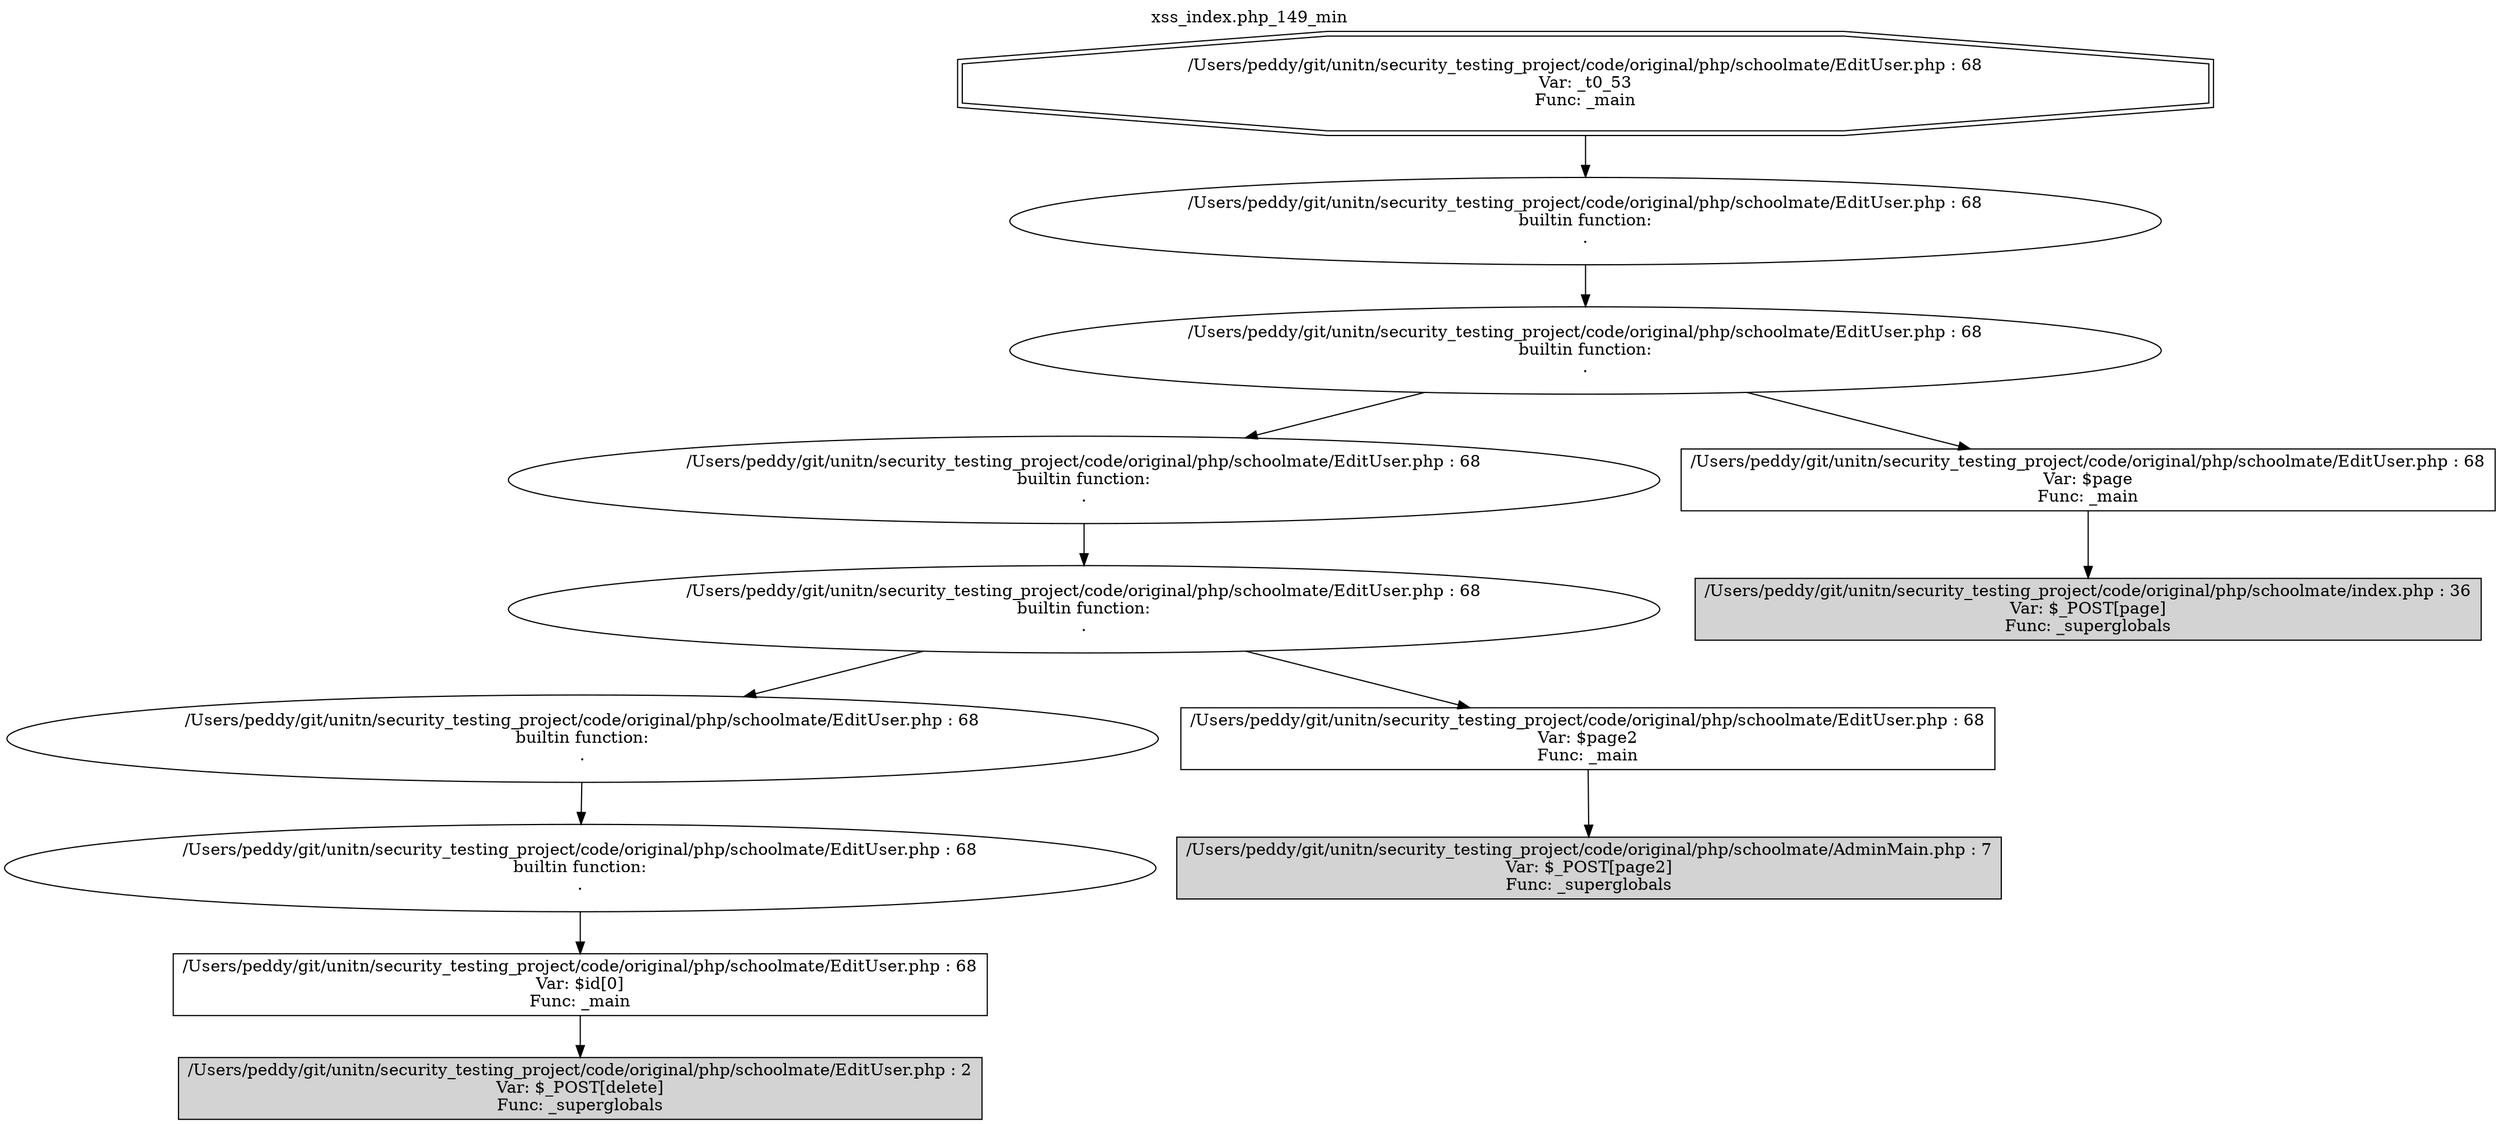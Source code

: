 digraph cfg {
  label="xss_index.php_149_min";
  labelloc=t;
  n1 [shape=doubleoctagon, label="/Users/peddy/git/unitn/security_testing_project/code/original/php/schoolmate/EditUser.php : 68\nVar: _t0_53\nFunc: _main\n"];
  n2 [shape=ellipse, label="/Users/peddy/git/unitn/security_testing_project/code/original/php/schoolmate/EditUser.php : 68\nbuiltin function:\n.\n"];
  n3 [shape=ellipse, label="/Users/peddy/git/unitn/security_testing_project/code/original/php/schoolmate/EditUser.php : 68\nbuiltin function:\n.\n"];
  n4 [shape=ellipse, label="/Users/peddy/git/unitn/security_testing_project/code/original/php/schoolmate/EditUser.php : 68\nbuiltin function:\n.\n"];
  n5 [shape=ellipse, label="/Users/peddy/git/unitn/security_testing_project/code/original/php/schoolmate/EditUser.php : 68\nbuiltin function:\n.\n"];
  n6 [shape=ellipse, label="/Users/peddy/git/unitn/security_testing_project/code/original/php/schoolmate/EditUser.php : 68\nbuiltin function:\n.\n"];
  n7 [shape=ellipse, label="/Users/peddy/git/unitn/security_testing_project/code/original/php/schoolmate/EditUser.php : 68\nbuiltin function:\n.\n"];
  n8 [shape=box, label="/Users/peddy/git/unitn/security_testing_project/code/original/php/schoolmate/EditUser.php : 68\nVar: $id[0]\nFunc: _main\n"];
  n9 [shape=box, label="/Users/peddy/git/unitn/security_testing_project/code/original/php/schoolmate/EditUser.php : 2\nVar: $_POST[delete]\nFunc: _superglobals\n",style=filled];
  n10 [shape=box, label="/Users/peddy/git/unitn/security_testing_project/code/original/php/schoolmate/EditUser.php : 68\nVar: $page2\nFunc: _main\n"];
  n11 [shape=box, label="/Users/peddy/git/unitn/security_testing_project/code/original/php/schoolmate/AdminMain.php : 7\nVar: $_POST[page2]\nFunc: _superglobals\n",style=filled];
  n12 [shape=box, label="/Users/peddy/git/unitn/security_testing_project/code/original/php/schoolmate/EditUser.php : 68\nVar: $page\nFunc: _main\n"];
  n13 [shape=box, label="/Users/peddy/git/unitn/security_testing_project/code/original/php/schoolmate/index.php : 36\nVar: $_POST[page]\nFunc: _superglobals\n",style=filled];
  n1 -> n2;
  n2 -> n3;
  n3 -> n4;
  n3 -> n12;
  n4 -> n5;
  n5 -> n6;
  n5 -> n10;
  n6 -> n7;
  n7 -> n8;
  n8 -> n9;
  n10 -> n11;
  n12 -> n13;
}
